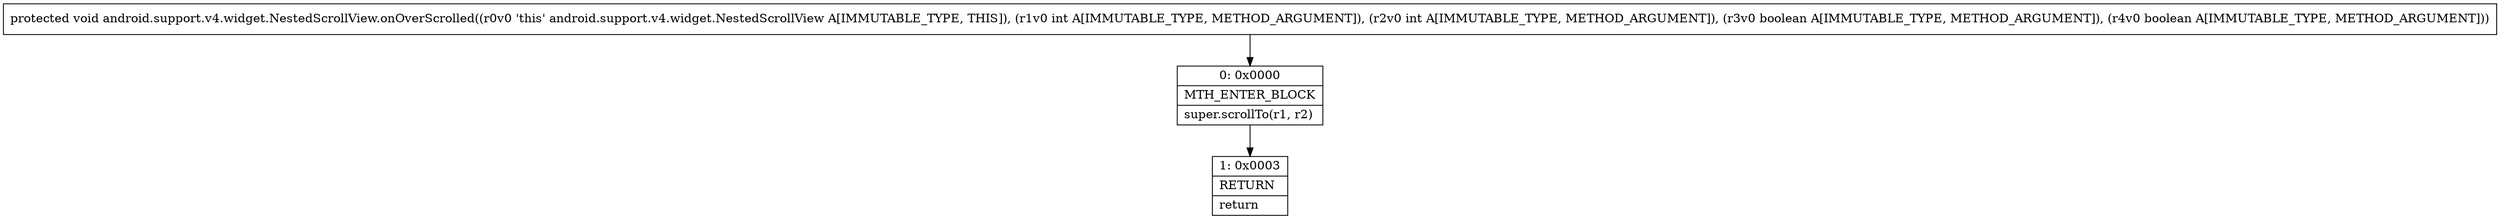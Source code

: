 digraph "CFG forandroid.support.v4.widget.NestedScrollView.onOverScrolled(IIZZ)V" {
Node_0 [shape=record,label="{0\:\ 0x0000|MTH_ENTER_BLOCK\l|super.scrollTo(r1, r2)\l}"];
Node_1 [shape=record,label="{1\:\ 0x0003|RETURN\l|return\l}"];
MethodNode[shape=record,label="{protected void android.support.v4.widget.NestedScrollView.onOverScrolled((r0v0 'this' android.support.v4.widget.NestedScrollView A[IMMUTABLE_TYPE, THIS]), (r1v0 int A[IMMUTABLE_TYPE, METHOD_ARGUMENT]), (r2v0 int A[IMMUTABLE_TYPE, METHOD_ARGUMENT]), (r3v0 boolean A[IMMUTABLE_TYPE, METHOD_ARGUMENT]), (r4v0 boolean A[IMMUTABLE_TYPE, METHOD_ARGUMENT])) }"];
MethodNode -> Node_0;
Node_0 -> Node_1;
}

